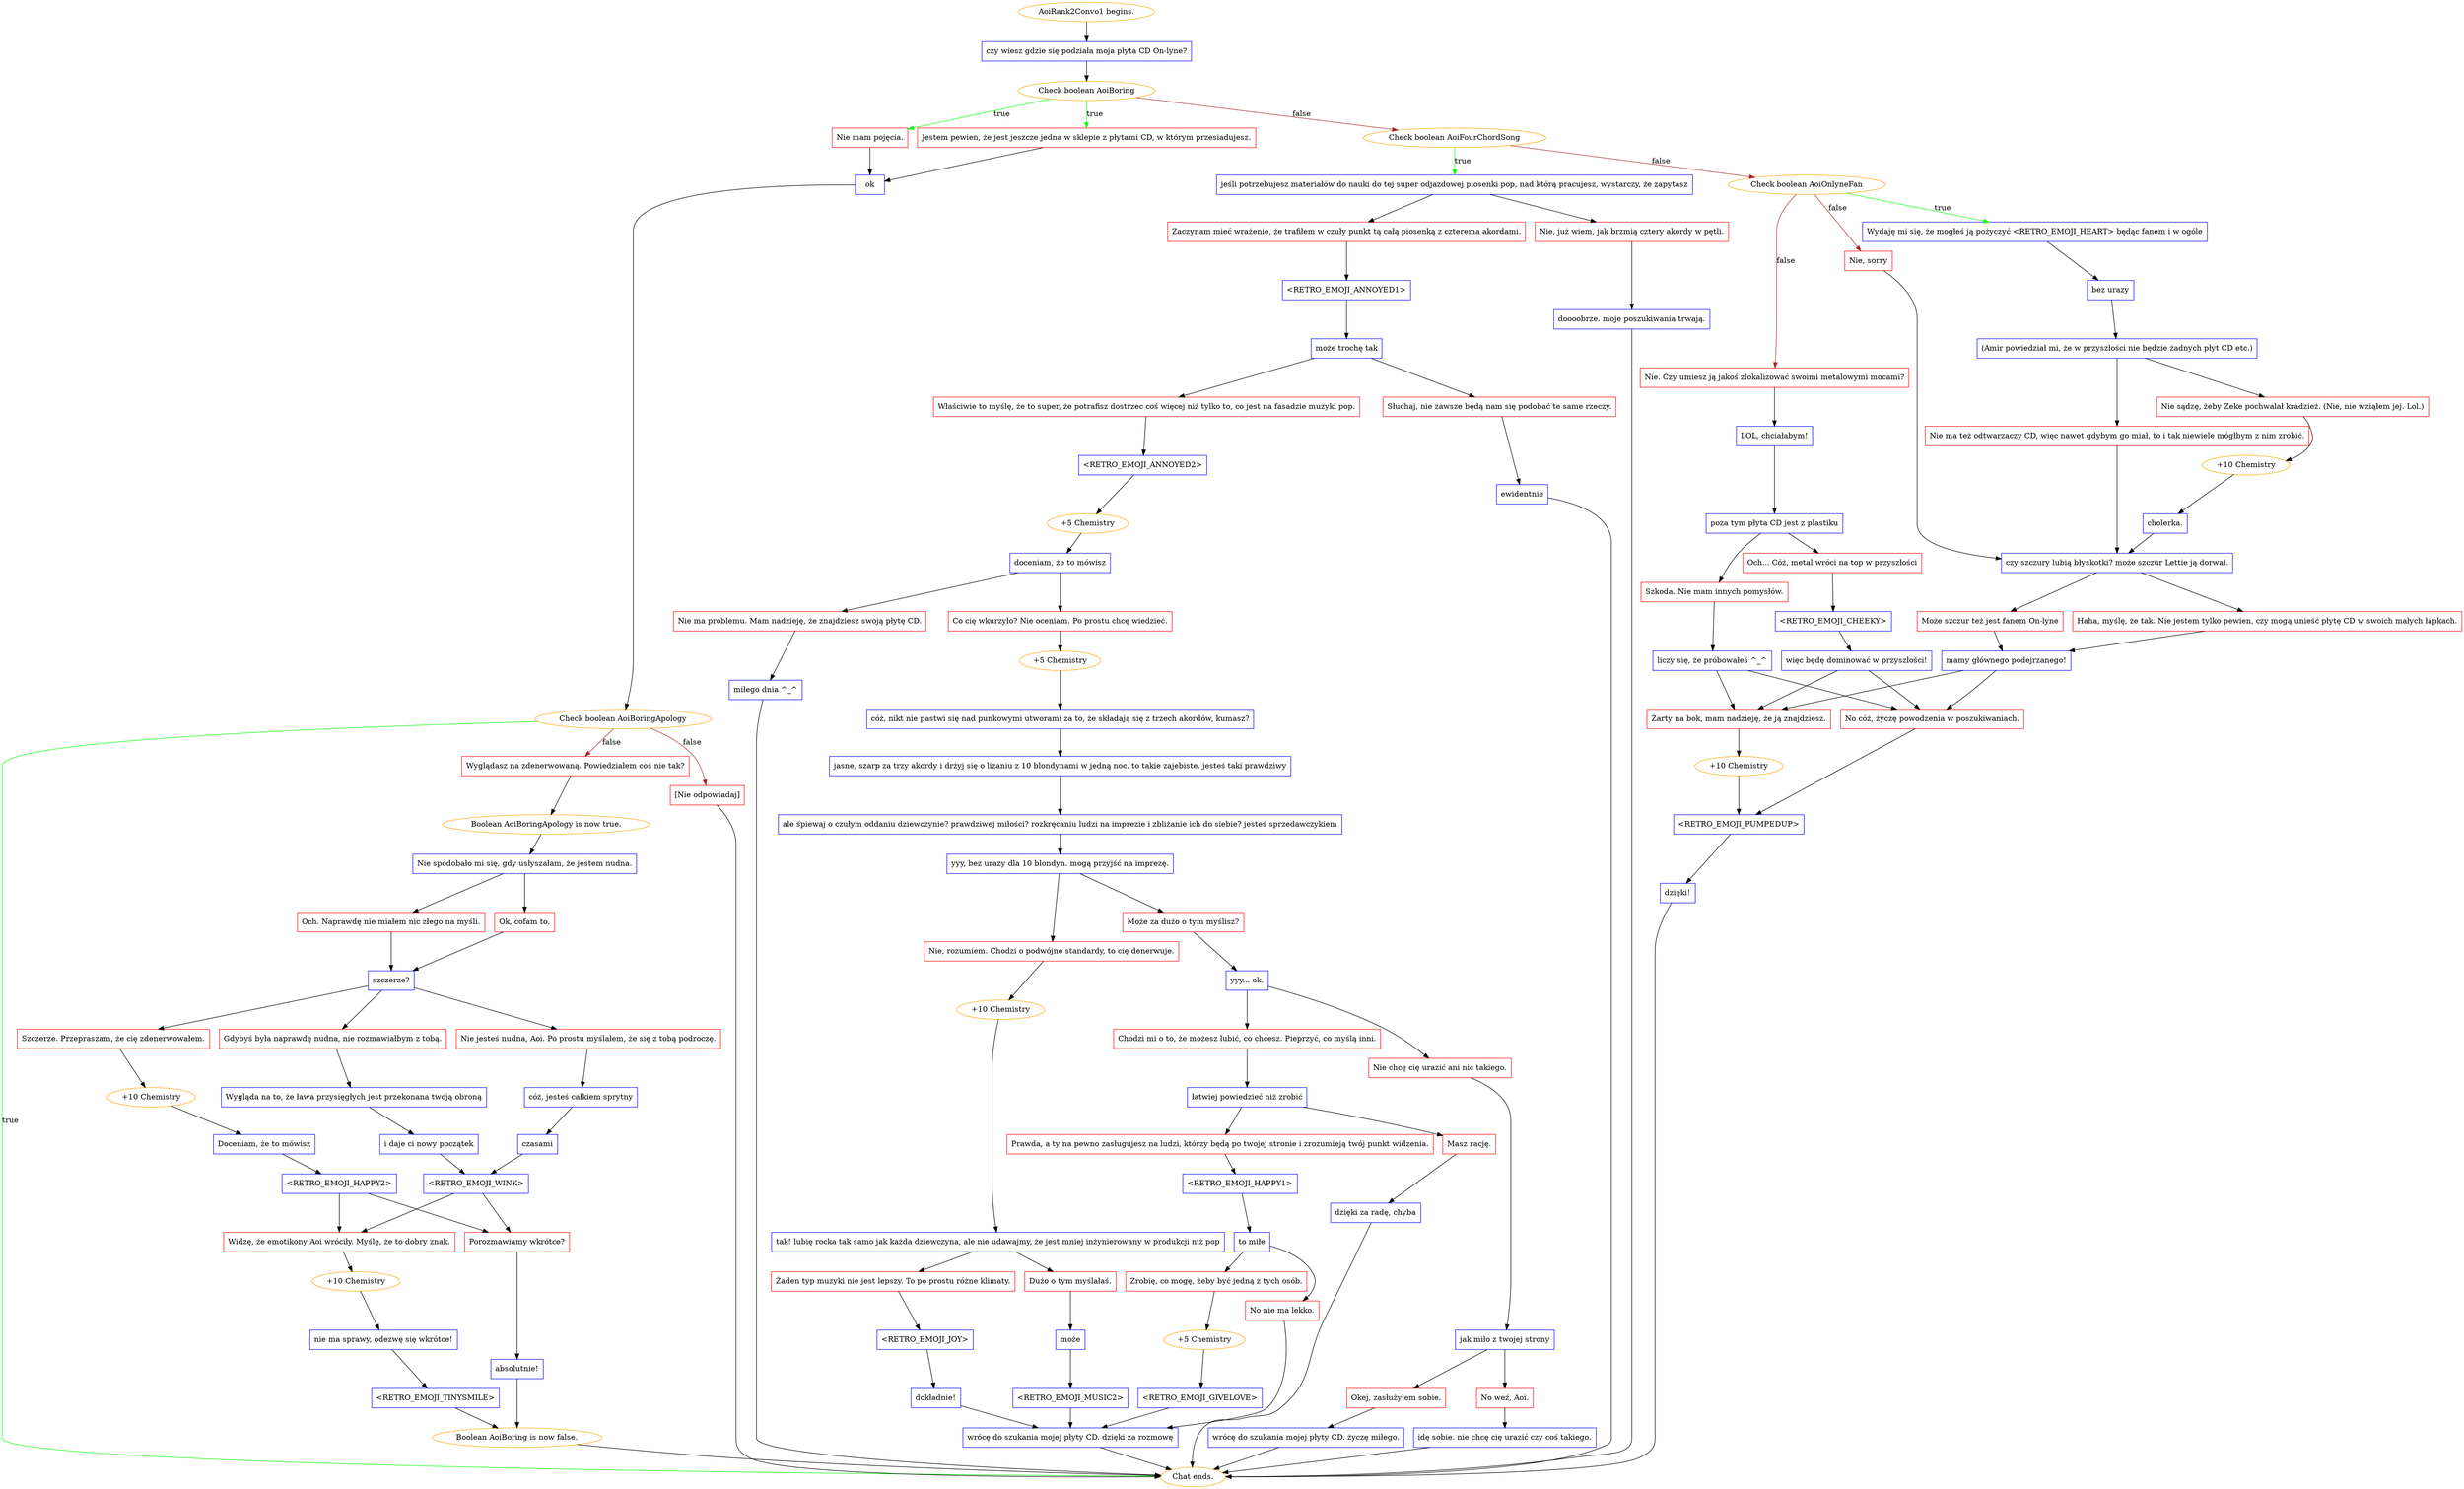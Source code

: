 digraph {
	"AoiRank2Convo1 begins." [color=orange];
		"AoiRank2Convo1 begins." -> j906276394;
	j906276394 [label="czy wiesz gdzie się podziała moja płyta CD On-lyne?",shape=box,color=blue];
		j906276394 -> j1816172345;
	j1816172345 [label="Check boolean AoiBoring",color=orange];
		j1816172345 -> j4089613437 [label=true,color=green];
		j1816172345 -> j895708612 [label=true,color=green];
		j1816172345 -> j1558244664 [label=false,color=brown];
	j4089613437 [label="Nie mam pojęcia.",shape=box,color=red];
		j4089613437 -> j2072999900;
	j895708612 [label="Jestem pewien, że jest jeszcze jedna w sklepie z płytami CD, w którym przesiadujesz.",shape=box,color=red];
		j895708612 -> j2072999900;
	j1558244664 [label="Check boolean AoiFourChordSong",color=orange];
		j1558244664 -> j1405610299 [label=true,color=green];
		j1558244664 -> j482672680 [label=false,color=brown];
	j2072999900 [label="ok",shape=box,color=blue];
		j2072999900 -> j3516684951;
	j1405610299 [label="jeśli potrzebujesz materiałów do nauki do tej super odjazdowej piosenki pop, nad którą pracujesz, wystarczy, że zapytasz",shape=box,color=blue];
		j1405610299 -> j3798942378;
		j1405610299 -> j1277841976;
	j482672680 [label="Check boolean AoiOnlyneFan",color=orange];
		j482672680 -> j1112169387 [label=true,color=green];
		j482672680 -> j3797460000 [label=false,color=brown];
		j482672680 -> j2030383543 [label=false,color=brown];
	j3516684951 [label="Check boolean AoiBoringApology",color=orange];
		j3516684951 -> "Chat ends." [label=true,color=green];
		j3516684951 -> j2908985730 [label=false,color=brown];
		j3516684951 -> j322907901 [label=false,color=brown];
	j3798942378 [label="Zaczynam mieć wrażenie, że trafiłem w czuły punkt tą całą piosenką z czterema akordami.",shape=box,color=red];
		j3798942378 -> j4050540235;
	j1277841976 [label="Nie, już wiem, jak brzmią cztery akordy w pętli.",shape=box,color=red];
		j1277841976 -> j2509747342;
	j1112169387 [label="Wydaję mi się, że mogłeś ją pożyczyć <RETRO_EMOJI_HEART> będąc fanem i w ogóle",shape=box,color=blue];
		j1112169387 -> j1700413037;
	j3797460000 [label="Nie, sorry",shape=box,color=red];
		j3797460000 -> j2760740780;
	j2030383543 [label="Nie. Czy umiesz ją jakoś zlokalizować swoimi metalowymi mocami?",shape=box,color=red];
		j2030383543 -> j255883342;
	"Chat ends." [color=orange];
	j2908985730 [label="Wyglądasz na zdenerwowaną. Powiedziałem coś nie tak?",shape=box,color=red];
		j2908985730 -> j3335301352;
	j322907901 [label="[Nie odpowiadaj]",shape=box,color=red];
		j322907901 -> "Chat ends.";
	j4050540235 [label="<RETRO_EMOJI_ANNOYED1>",shape=box,color=blue];
		j4050540235 -> j2173280;
	j2509747342 [label="doooobrze. moje poszukiwania trwają.",shape=box,color=blue];
		j2509747342 -> "Chat ends.";
	j1700413037 [label="bez urazy",shape=box,color=blue];
		j1700413037 -> j1901116415;
	j2760740780 [label="czy szczury lubią błyskotki? może szczur Lettie ją dorwał.",shape=box,color=blue];
		j2760740780 -> j288227041;
		j2760740780 -> j1921512410;
	j255883342 [label="LOL, chciałabym!",shape=box,color=blue];
		j255883342 -> j3601193976;
	j3335301352 [label="Boolean AoiBoringApology is now true.",color=orange];
		j3335301352 -> j4245047056;
	j2173280 [label="może trochę tak",shape=box,color=blue];
		j2173280 -> j2200251477;
		j2173280 -> j4240975026;
	j1901116415 [label="(Amir powiedział mi, że w przyszłości nie będzie żadnych płyt CD etc.)",shape=box,color=blue];
		j1901116415 -> j3382529342;
		j1901116415 -> j3164137883;
	j288227041 [label="Może szczur też jest fanem On-lyne",shape=box,color=red];
		j288227041 -> j394128226;
	j1921512410 [label="Haha, myślę, że tak. Nie jestem tylko pewien, czy mogą unieść płytę CD w swoich małych łapkach.",shape=box,color=red];
		j1921512410 -> j394128226;
	j3601193976 [label="poza tym płyta CD jest z plastiku",shape=box,color=blue];
		j3601193976 -> j4285206553;
		j3601193976 -> j2538046314;
	j4245047056 [label="Nie spodobało mi się, gdy usłyszałam, że jestem nudna.",shape=box,color=blue];
		j4245047056 -> j2106243561;
		j4245047056 -> j1216698453;
	j2200251477 [label="Właściwie to myślę, że to super, że potrafisz dostrzec coś więcej niż tylko to, co jest na fasadzie muzyki pop.",shape=box,color=red];
		j2200251477 -> j530381327;
	j4240975026 [label="Słuchaj, nie zawsze będą nam się podobać te same rzeczy.",shape=box,color=red];
		j4240975026 -> j916587896;
	j3382529342 [label="Nie sądzę, żeby Zeke pochwalał kradzież. (Nie, nie wziąłem jej. Lol.)",shape=box,color=red];
		j3382529342 -> j895649351;
	j3164137883 [label="Nie ma też odtwarzaczy CD, więc nawet gdybym go miał, to i tak niewiele mógłbym z nim zrobić.",shape=box,color=red];
		j3164137883 -> j2760740780;
	j394128226 [label="mamy głównego podejrzanego!",shape=box,color=blue];
		j394128226 -> j221603413;
		j394128226 -> j1117333606;
	j4285206553 [label="Och... Cóż, metal wróci na top w przyszłości",shape=box,color=red];
		j4285206553 -> j2033198236;
	j2538046314 [label="Szkoda. Nie mam innych pomysłów.",shape=box,color=red];
		j2538046314 -> j1041157478;
	j2106243561 [label="Och. Naprawdę nie miałem nic złego na myśli.",shape=box,color=red];
		j2106243561 -> j795671317;
	j1216698453 [label="Ok, cofam to.",shape=box,color=red];
		j1216698453 -> j795671317;
	j530381327 [label="<RETRO_EMOJI_ANNOYED2>",shape=box,color=blue];
		j530381327 -> j1502585346;
	j916587896 [label="ewidentnie",shape=box,color=blue];
		j916587896 -> "Chat ends.";
	j895649351 [label="+10 Chemistry",color=orange];
		j895649351 -> j4088468609;
	j221603413 [label="Żarty na bok, mam nadzieję, że ją znajdziesz.",shape=box,color=red];
		j221603413 -> j2406063716;
	j1117333606 [label="No cóż, życzę powodzenia w poszukiwaniach.",shape=box,color=red];
		j1117333606 -> j395641353;
	j2033198236 [label="<RETRO_EMOJI_CHEEKY>",shape=box,color=blue];
		j2033198236 -> j3030166663;
	j1041157478 [label="liczy się, że próbowałeś ^_^",shape=box,color=blue];
		j1041157478 -> j221603413;
		j1041157478 -> j1117333606;
	j795671317 [label="szczerze?",shape=box,color=blue];
		j795671317 -> j1765886995;
		j795671317 -> j2026839351;
		j795671317 -> j1667307903;
	j1502585346 [label="+5 Chemistry",color=orange];
		j1502585346 -> j2748890920;
	j4088468609 [label="cholerka.",shape=box,color=blue];
		j4088468609 -> j2760740780;
	j2406063716 [label="+10 Chemistry",color=orange];
		j2406063716 -> j395641353;
	j395641353 [label="<RETRO_EMOJI_PUMPEDUP>",shape=box,color=blue];
		j395641353 -> j2652372163;
	j3030166663 [label="więc będę dominować w przyszłości!",shape=box,color=blue];
		j3030166663 -> j221603413;
		j3030166663 -> j1117333606;
	j1765886995 [label="Szczerze. Przepraszam, że cię zdenerwowałem.",shape=box,color=red];
		j1765886995 -> j146315154;
	j2026839351 [label="Nie jesteś nudna, Aoi. Po prostu myślałem, że się z tobą podroczę.",shape=box,color=red];
		j2026839351 -> j786905956;
	j1667307903 [label="Gdybyś była naprawdę nudna, nie rozmawiałbym z tobą.",shape=box,color=red];
		j1667307903 -> j60881225;
	j2748890920 [label="doceniam, że to mówisz",shape=box,color=blue];
		j2748890920 -> j3017012793;
		j2748890920 -> j587673244;
	j2652372163 [label="dzięki!",shape=box,color=blue];
		j2652372163 -> "Chat ends.";
	j146315154 [label="+10 Chemistry",color=orange];
		j146315154 -> j2058380635;
	j786905956 [label="cóż, jesteś całkiem sprytny",shape=box,color=blue];
		j786905956 -> j3080940538;
	j60881225 [label="Wygląda na to, że ława przysięgłych jest przekonana twoją obroną",shape=box,color=blue];
		j60881225 -> j3305183286;
	j3017012793 [label="Co cię wkurzyło? Nie oceniam. Po prostu chcę wiedzieć.",shape=box,color=red];
		j3017012793 -> j1827513111;
	j587673244 [label="Nie ma problemu. Mam nadzieję, że znajdziesz swoją płytę CD.",shape=box,color=red];
		j587673244 -> j4055013871;
	j2058380635 [label="Doceniam, że to mówisz",shape=box,color=blue];
		j2058380635 -> j3120086048;
	j3080940538 [label="czasami",shape=box,color=blue];
		j3080940538 -> j1910168209;
	j3305183286 [label="i daje ci nowy początek",shape=box,color=blue];
		j3305183286 -> j1910168209;
	j1827513111 [label="+5 Chemistry",color=orange];
		j1827513111 -> j3719400944;
	j4055013871 [label="miłego dnia ^_^",shape=box,color=blue];
		j4055013871 -> "Chat ends.";
	j3120086048 [label="<RETRO_EMOJI_HAPPY2>",shape=box,color=blue];
		j3120086048 -> j171229042;
		j3120086048 -> j2706828525;
	j1910168209 [label="<RETRO_EMOJI_WINK>",shape=box,color=blue];
		j1910168209 -> j171229042;
		j1910168209 -> j2706828525;
	j3719400944 [label="cóż, nikt nie pastwi się nad punkowymi utworami za to, że składają się z trzech akordów, kumasz?",shape=box,color=blue];
		j3719400944 -> j1083927929;
	j171229042 [label="Porozmawiamy wkrótce?",shape=box,color=red];
		j171229042 -> j571972459;
	j2706828525 [label="Widzę, że emotikony Aoi wróciły. Myślę, że to dobry znak.",shape=box,color=red];
		j2706828525 -> j3337809409;
	j1083927929 [label="jasne, szarp za trzy akordy i drżyj się o lizaniu z 10 blondynami w jedną noc. to takie zajebiste. jesteś taki prawdziwy",shape=box,color=blue];
		j1083927929 -> j1557501447;
	j571972459 [label="absolutnie!",shape=box,color=blue];
		j571972459 -> j1984221796;
	j3337809409 [label="+10 Chemistry",color=orange];
		j3337809409 -> j1270271811;
	j1557501447 [label="ale śpiewaj o czułym oddaniu dziewczynie? prawdziwej miłości? rozkręcaniu ludzi na imprezie i zbliżanie ich do siebie? jesteś sprzedawczykiem",shape=box,color=blue];
		j1557501447 -> j183253692;
	j1984221796 [label="Boolean AoiBoring is now false.",color=orange];
		j1984221796 -> "Chat ends.";
	j1270271811 [label="nie ma sprawy, odezwę się wkrótce!",shape=box,color=blue];
		j1270271811 -> j3248434141;
	j183253692 [label="yyy, bez urazy dla 10 blondyn. mogą przyjść na imprezę.",shape=box,color=blue];
		j183253692 -> j2841236757;
		j183253692 -> j4220643359;
	j3248434141 [label="<RETRO_EMOJI_TINYSMILE>",shape=box,color=blue];
		j3248434141 -> j1984221796;
	j2841236757 [label="Nie, rozumiem. Chodzi o podwójne standardy, to cię denerwuje.",shape=box,color=red];
		j2841236757 -> j1783496855;
	j4220643359 [label="Może za dużo o tym myślisz?",shape=box,color=red];
		j4220643359 -> j2069516314;
	j1783496855 [label="+10 Chemistry",color=orange];
		j1783496855 -> j2340394378;
	j2069516314 [label="yyy... ok.",shape=box,color=blue];
		j2069516314 -> j929511180;
		j2069516314 -> j555006782;
	j2340394378 [label="tak! lubię rocka tak samo jak każda dziewczyna, ale nie udawajmy, że jest mniej inżynierowany w produkcji niż pop",shape=box,color=blue];
		j2340394378 -> j2581735004;
		j2340394378 -> j2735291965;
	j929511180 [label="Chodzi mi o to, że możesz lubić, co chcesz. Pieprzyć, co myślą inni.",shape=box,color=red];
		j929511180 -> j4010131618;
	j555006782 [label="Nie chcę cię urazić ani nic takiego.",shape=box,color=red];
		j555006782 -> j1642684992;
	j2581735004 [label="Żaden typ muzyki nie jest lepszy. To po prostu różne klimaty.",shape=box,color=red];
		j2581735004 -> j2469918937;
	j2735291965 [label="Dużo o tym myślałaś.",shape=box,color=red];
		j2735291965 -> j3105488771;
	j4010131618 [label="łatwiej powiedzieć niż zrobić",shape=box,color=blue];
		j4010131618 -> j3718293661;
		j4010131618 -> j1555874522;
	j1642684992 [label="jak miło z twojej strony",shape=box,color=blue];
		j1642684992 -> j2685853239;
		j1642684992 -> j1690286363;
	j2469918937 [label="<RETRO_EMOJI_JOY>",shape=box,color=blue];
		j2469918937 -> j1271810702;
	j3105488771 [label="może",shape=box,color=blue];
		j3105488771 -> j2864512124;
	j3718293661 [label="Masz rację.",shape=box,color=red];
		j3718293661 -> j2796779502;
	j1555874522 [label="Prawda, a ty na pewno zasługujesz na ludzi, którzy będą po twojej stronie i zrozumieją twój punkt widzenia.",shape=box,color=red];
		j1555874522 -> j2026590620;
	j2685853239 [label="Okej, zasłużyłem sobie.",shape=box,color=red];
		j2685853239 -> j4016210733;
	j1690286363 [label="No weź, Aoi.",shape=box,color=red];
		j1690286363 -> j1780229498;
	j1271810702 [label="dokładnie!",shape=box,color=blue];
		j1271810702 -> j957497343;
	j2864512124 [label="<RETRO_EMOJI_MUSIC2>",shape=box,color=blue];
		j2864512124 -> j957497343;
	j2796779502 [label="dzięki za radę, chyba",shape=box,color=blue];
		j2796779502 -> "Chat ends.";
	j2026590620 [label="<RETRO_EMOJI_HAPPY1>",shape=box,color=blue];
		j2026590620 -> j1153607080;
	j4016210733 [label="wrócę do szukania mojej płyty CD. życzę miłego.",shape=box,color=blue];
		j4016210733 -> "Chat ends.";
	j1780229498 [label="idę sobie. nie chcę cię urazić czy coś takiego.",shape=box,color=blue];
		j1780229498 -> "Chat ends.";
	j957497343 [label="wrócę do szukania mojej płyty CD. dzięki za rozmowę",shape=box,color=blue];
		j957497343 -> "Chat ends.";
	j1153607080 [label="to miłe",shape=box,color=blue];
		j1153607080 -> j1567430211;
		j1153607080 -> j397134410;
	j1567430211 [label="Zrobię, co mogę, żeby być jedną z tych osób.",shape=box,color=red];
		j1567430211 -> j1254863141;
	j397134410 [label="No nie ma lekko.",shape=box,color=red];
		j397134410 -> j957497343;
	j1254863141 [label="+5 Chemistry",color=orange];
		j1254863141 -> j2244231894;
	j2244231894 [label="<RETRO_EMOJI_GIVELOVE>",shape=box,color=blue];
		j2244231894 -> j957497343;
}